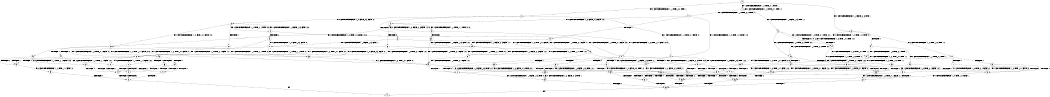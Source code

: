 digraph BCG {
size = "7, 10.5";
center = TRUE;
node [shape = circle];
0 [peripheries = 2];
0 -> 1 [label = "EX !1 !ATOMIC_EXCH_BRANCH (1, +0, TRUE, +0, 1, TRUE) !::"];
0 -> 2 [label = "EX !2 !ATOMIC_EXCH_BRANCH (1, +1, TRUE, +0, 2, TRUE) !::"];
0 -> 3 [label = "EX !0 !ATOMIC_EXCH_BRANCH (1, +0, FALSE, +0, 3, TRUE) !::"];
1 -> 4 [label = "EX !2 !ATOMIC_EXCH_BRANCH (1, +1, TRUE, +0, 2, TRUE) !:1:"];
1 -> 5 [label = "EX !0 !ATOMIC_EXCH_BRANCH (1, +0, FALSE, +0, 3, TRUE) !:1:"];
1 -> 1 [label = "EX !1 !ATOMIC_EXCH_BRANCH (1, +0, TRUE, +0, 1, TRUE) !:1:"];
2 -> 6 [label = "TERMINATE !2"];
2 -> 7 [label = "EX !1 !ATOMIC_EXCH_BRANCH (1, +0, TRUE, +0, 1, FALSE) !:2:"];
2 -> 8 [label = "EX !0 !ATOMIC_EXCH_BRANCH (1, +0, FALSE, +0, 3, FALSE) !:2:"];
3 -> 9 [label = "TERMINATE !0"];
3 -> 10 [label = "EX !1 !ATOMIC_EXCH_BRANCH (1, +0, TRUE, +0, 1, TRUE) !:0:"];
3 -> 11 [label = "EX !2 !ATOMIC_EXCH_BRANCH (1, +1, TRUE, +0, 2, TRUE) !:0:"];
4 -> 12 [label = "TERMINATE !2"];
4 -> 13 [label = "EX !0 !ATOMIC_EXCH_BRANCH (1, +0, FALSE, +0, 3, FALSE) !:1:2:"];
4 -> 7 [label = "EX !1 !ATOMIC_EXCH_BRANCH (1, +0, TRUE, +0, 1, FALSE) !:1:2:"];
5 -> 14 [label = "TERMINATE !0"];
5 -> 15 [label = "EX !2 !ATOMIC_EXCH_BRANCH (1, +1, TRUE, +0, 2, TRUE) !:0:1:"];
5 -> 10 [label = "EX !1 !ATOMIC_EXCH_BRANCH (1, +0, TRUE, +0, 1, TRUE) !:0:1:"];
6 -> 16 [label = "EX !1 !ATOMIC_EXCH_BRANCH (1, +0, TRUE, +0, 1, FALSE) !::"];
6 -> 17 [label = "EX !0 !ATOMIC_EXCH_BRANCH (1, +0, FALSE, +0, 3, FALSE) !::"];
7 -> 18 [label = "TERMINATE !1"];
7 -> 19 [label = "TERMINATE !2"];
7 -> 20 [label = "EX !0 !ATOMIC_EXCH_BRANCH (1, +0, FALSE, +0, 3, TRUE) !:1:2:"];
8 -> 21 [label = "TERMINATE !2"];
8 -> 22 [label = "EX !1 !ATOMIC_EXCH_BRANCH (1, +0, TRUE, +0, 1, FALSE) !:0:2:"];
8 -> 23 [label = "EX !0 !ATOMIC_EXCH_BRANCH (1, +1, TRUE, +1, 1, TRUE) !:0:2:"];
9 -> 24 [label = "EX !1 !ATOMIC_EXCH_BRANCH (1, +0, TRUE, +0, 1, TRUE) !::"];
9 -> 25 [label = "EX !2 !ATOMIC_EXCH_BRANCH (1, +1, TRUE, +0, 2, TRUE) !::"];
10 -> 14 [label = "TERMINATE !0"];
10 -> 15 [label = "EX !2 !ATOMIC_EXCH_BRANCH (1, +1, TRUE, +0, 2, TRUE) !:0:1:"];
10 -> 10 [label = "EX !1 !ATOMIC_EXCH_BRANCH (1, +0, TRUE, +0, 1, TRUE) !:0:1:"];
11 -> 26 [label = "TERMINATE !2"];
11 -> 27 [label = "TERMINATE !0"];
11 -> 28 [label = "EX !1 !ATOMIC_EXCH_BRANCH (1, +0, TRUE, +0, 1, FALSE) !:0:2:"];
12 -> 16 [label = "EX !1 !ATOMIC_EXCH_BRANCH (1, +0, TRUE, +0, 1, FALSE) !:1:"];
12 -> 29 [label = "EX !0 !ATOMIC_EXCH_BRANCH (1, +0, FALSE, +0, 3, FALSE) !:1:"];
13 -> 30 [label = "TERMINATE !2"];
13 -> 22 [label = "EX !1 !ATOMIC_EXCH_BRANCH (1, +0, TRUE, +0, 1, FALSE) !:0:1:2:"];
13 -> 31 [label = "EX !0 !ATOMIC_EXCH_BRANCH (1, +1, TRUE, +1, 1, TRUE) !:0:1:2:"];
14 -> 24 [label = "EX !1 !ATOMIC_EXCH_BRANCH (1, +0, TRUE, +0, 1, TRUE) !:1:"];
14 -> 32 [label = "EX !2 !ATOMIC_EXCH_BRANCH (1, +1, TRUE, +0, 2, TRUE) !:1:"];
15 -> 33 [label = "TERMINATE !2"];
15 -> 34 [label = "TERMINATE !0"];
15 -> 28 [label = "EX !1 !ATOMIC_EXCH_BRANCH (1, +0, TRUE, +0, 1, FALSE) !:0:1:2:"];
16 -> 35 [label = "TERMINATE !1"];
16 -> 36 [label = "EX !0 !ATOMIC_EXCH_BRANCH (1, +0, FALSE, +0, 3, TRUE) !:1:"];
17 -> 37 [label = "EX !1 !ATOMIC_EXCH_BRANCH (1, +0, TRUE, +0, 1, FALSE) !:0:"];
17 -> 38 [label = "EX !0 !ATOMIC_EXCH_BRANCH (1, +1, TRUE, +1, 1, TRUE) !:0:"];
18 -> 35 [label = "TERMINATE !2"];
18 -> 39 [label = "EX !0 !ATOMIC_EXCH_BRANCH (1, +0, FALSE, +0, 3, TRUE) !:2:"];
19 -> 35 [label = "TERMINATE !1"];
19 -> 36 [label = "EX !0 !ATOMIC_EXCH_BRANCH (1, +0, FALSE, +0, 3, TRUE) !:1:"];
20 -> 40 [label = "TERMINATE !1"];
20 -> 41 [label = "TERMINATE !2"];
20 -> 42 [label = "TERMINATE !0"];
21 -> 38 [label = "EX !0 !ATOMIC_EXCH_BRANCH (1, +1, TRUE, +1, 1, TRUE) !:0:"];
21 -> 37 [label = "EX !1 !ATOMIC_EXCH_BRANCH (1, +0, TRUE, +0, 1, FALSE) !:0:"];
22 -> 43 [label = "TERMINATE !1"];
22 -> 44 [label = "TERMINATE !2"];
22 -> 45 [label = "EX !0 !ATOMIC_EXCH_BRANCH (1, +1, TRUE, +1, 1, FALSE) !:0:1:2:"];
23 -> 46 [label = "TERMINATE !2"];
23 -> 47 [label = "EX !1 !ATOMIC_EXCH_BRANCH (1, +0, TRUE, +0, 1, FALSE) !:0:2:"];
23 -> 8 [label = "EX !0 !ATOMIC_EXCH_BRANCH (1, +0, FALSE, +0, 3, FALSE) !:0:2:"];
24 -> 32 [label = "EX !2 !ATOMIC_EXCH_BRANCH (1, +1, TRUE, +0, 2, TRUE) !:1:"];
24 -> 24 [label = "EX !1 !ATOMIC_EXCH_BRANCH (1, +0, TRUE, +0, 1, TRUE) !:1:"];
25 -> 48 [label = "TERMINATE !2"];
25 -> 49 [label = "EX !1 !ATOMIC_EXCH_BRANCH (1, +0, TRUE, +0, 1, FALSE) !:2:"];
26 -> 48 [label = "TERMINATE !0"];
26 -> 50 [label = "EX !1 !ATOMIC_EXCH_BRANCH (1, +0, TRUE, +0, 1, FALSE) !:0:"];
27 -> 48 [label = "TERMINATE !2"];
27 -> 49 [label = "EX !1 !ATOMIC_EXCH_BRANCH (1, +0, TRUE, +0, 1, FALSE) !:2:"];
28 -> 40 [label = "TERMINATE !1"];
28 -> 41 [label = "TERMINATE !2"];
28 -> 42 [label = "TERMINATE !0"];
29 -> 37 [label = "EX !1 !ATOMIC_EXCH_BRANCH (1, +0, TRUE, +0, 1, FALSE) !:0:1:"];
29 -> 51 [label = "EX !0 !ATOMIC_EXCH_BRANCH (1, +1, TRUE, +1, 1, TRUE) !:0:1:"];
30 -> 37 [label = "EX !1 !ATOMIC_EXCH_BRANCH (1, +0, TRUE, +0, 1, FALSE) !:0:1:"];
30 -> 51 [label = "EX !0 !ATOMIC_EXCH_BRANCH (1, +1, TRUE, +1, 1, TRUE) !:0:1:"];
31 -> 52 [label = "TERMINATE !2"];
31 -> 47 [label = "EX !1 !ATOMIC_EXCH_BRANCH (1, +0, TRUE, +0, 1, FALSE) !:0:1:2:"];
31 -> 13 [label = "EX !0 !ATOMIC_EXCH_BRANCH (1, +0, FALSE, +0, 3, FALSE) !:0:1:2:"];
32 -> 53 [label = "TERMINATE !2"];
32 -> 49 [label = "EX !1 !ATOMIC_EXCH_BRANCH (1, +0, TRUE, +0, 1, FALSE) !:1:2:"];
33 -> 50 [label = "EX !1 !ATOMIC_EXCH_BRANCH (1, +0, TRUE, +0, 1, FALSE) !:0:1:"];
33 -> 53 [label = "TERMINATE !0"];
34 -> 49 [label = "EX !1 !ATOMIC_EXCH_BRANCH (1, +0, TRUE, +0, 1, FALSE) !:1:2:"];
34 -> 53 [label = "TERMINATE !2"];
35 -> 54 [label = "EX !0 !ATOMIC_EXCH_BRANCH (1, +0, FALSE, +0, 3, TRUE) !::"];
36 -> 55 [label = "TERMINATE !1"];
36 -> 56 [label = "TERMINATE !0"];
37 -> 57 [label = "TERMINATE !1"];
37 -> 58 [label = "EX !0 !ATOMIC_EXCH_BRANCH (1, +1, TRUE, +1, 1, FALSE) !:0:1:"];
38 -> 59 [label = "EX !1 !ATOMIC_EXCH_BRANCH (1, +0, TRUE, +0, 1, FALSE) !:0:"];
38 -> 17 [label = "EX !0 !ATOMIC_EXCH_BRANCH (1, +0, FALSE, +0, 3, FALSE) !:0:"];
39 -> 55 [label = "TERMINATE !2"];
39 -> 60 [label = "TERMINATE !0"];
40 -> 55 [label = "TERMINATE !2"];
40 -> 60 [label = "TERMINATE !0"];
41 -> 55 [label = "TERMINATE !1"];
41 -> 56 [label = "TERMINATE !0"];
42 -> 60 [label = "TERMINATE !1"];
42 -> 56 [label = "TERMINATE !2"];
43 -> 61 [label = "EX !0 !ATOMIC_EXCH_BRANCH (1, +1, TRUE, +1, 1, FALSE) !:0:2:"];
43 -> 57 [label = "TERMINATE !2"];
44 -> 58 [label = "EX !0 !ATOMIC_EXCH_BRANCH (1, +1, TRUE, +1, 1, FALSE) !:0:1:"];
44 -> 57 [label = "TERMINATE !1"];
45 -> 62 [label = "TERMINATE !1"];
45 -> 63 [label = "TERMINATE !2"];
45 -> 64 [label = "TERMINATE !0"];
46 -> 17 [label = "EX !0 !ATOMIC_EXCH_BRANCH (1, +0, FALSE, +0, 3, FALSE) !:0:"];
46 -> 59 [label = "EX !1 !ATOMIC_EXCH_BRANCH (1, +0, TRUE, +0, 1, FALSE) !:0:"];
47 -> 65 [label = "TERMINATE !1"];
47 -> 66 [label = "TERMINATE !2"];
47 -> 20 [label = "EX !0 !ATOMIC_EXCH_BRANCH (1, +0, FALSE, +0, 3, TRUE) !:0:1:2:"];
48 -> 67 [label = "EX !1 !ATOMIC_EXCH_BRANCH (1, +0, TRUE, +0, 1, FALSE) !::"];
49 -> 60 [label = "TERMINATE !1"];
49 -> 56 [label = "TERMINATE !2"];
50 -> 55 [label = "TERMINATE !1"];
50 -> 56 [label = "TERMINATE !0"];
51 -> 59 [label = "EX !1 !ATOMIC_EXCH_BRANCH (1, +0, TRUE, +0, 1, FALSE) !:0:1:"];
51 -> 29 [label = "EX !0 !ATOMIC_EXCH_BRANCH (1, +0, FALSE, +0, 3, FALSE) !:0:1:"];
52 -> 59 [label = "EX !1 !ATOMIC_EXCH_BRANCH (1, +0, TRUE, +0, 1, FALSE) !:0:1:"];
52 -> 29 [label = "EX !0 !ATOMIC_EXCH_BRANCH (1, +0, FALSE, +0, 3, FALSE) !:0:1:"];
53 -> 67 [label = "EX !1 !ATOMIC_EXCH_BRANCH (1, +0, TRUE, +0, 1, FALSE) !:1:"];
54 -> 68 [label = "TERMINATE !0"];
55 -> 68 [label = "TERMINATE !0"];
56 -> 68 [label = "TERMINATE !1"];
57 -> 69 [label = "EX !0 !ATOMIC_EXCH_BRANCH (1, +1, TRUE, +1, 1, FALSE) !:0:"];
58 -> 70 [label = "TERMINATE !1"];
58 -> 71 [label = "TERMINATE !0"];
59 -> 72 [label = "TERMINATE !1"];
59 -> 36 [label = "EX !0 !ATOMIC_EXCH_BRANCH (1, +0, FALSE, +0, 3, TRUE) !:0:1:"];
60 -> 68 [label = "TERMINATE !2"];
61 -> 70 [label = "TERMINATE !2"];
61 -> 73 [label = "TERMINATE !0"];
62 -> 70 [label = "TERMINATE !2"];
62 -> 73 [label = "TERMINATE !0"];
63 -> 70 [label = "TERMINATE !1"];
63 -> 71 [label = "TERMINATE !0"];
64 -> 73 [label = "TERMINATE !1"];
64 -> 71 [label = "TERMINATE !2"];
65 -> 39 [label = "EX !0 !ATOMIC_EXCH_BRANCH (1, +0, FALSE, +0, 3, TRUE) !:0:2:"];
65 -> 72 [label = "TERMINATE !2"];
66 -> 36 [label = "EX !0 !ATOMIC_EXCH_BRANCH (1, +0, FALSE, +0, 3, TRUE) !:0:1:"];
66 -> 72 [label = "TERMINATE !1"];
67 -> 68 [label = "TERMINATE !1"];
68 -> 74 [label = "exit"];
69 -> 75 [label = "TERMINATE !0"];
70 -> 75 [label = "TERMINATE !0"];
71 -> 75 [label = "TERMINATE !1"];
72 -> 54 [label = "EX !0 !ATOMIC_EXCH_BRANCH (1, +0, FALSE, +0, 3, TRUE) !:0:"];
73 -> 75 [label = "TERMINATE !2"];
75 -> 74 [label = "exit"];
}
